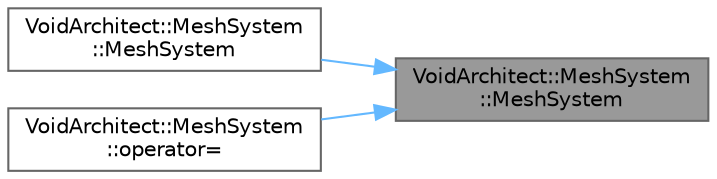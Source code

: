 digraph "VoidArchitect::MeshSystem::MeshSystem"
{
 // LATEX_PDF_SIZE
  bgcolor="transparent";
  edge [fontname=Helvetica,fontsize=10,labelfontname=Helvetica,labelfontsize=10];
  node [fontname=Helvetica,fontsize=10,shape=box,height=0.2,width=0.4];
  rankdir="RL";
  Node1 [id="Node000001",label="VoidArchitect::MeshSystem\l::MeshSystem",height=0.2,width=0.4,color="gray40", fillcolor="grey60", style="filled", fontcolor="black",tooltip=" "];
  Node1 -> Node2 [id="edge1_Node000001_Node000002",dir="back",color="steelblue1",style="solid",tooltip=" "];
  Node2 [id="Node000002",label="VoidArchitect::MeshSystem\l::MeshSystem",height=0.2,width=0.4,color="grey40", fillcolor="white", style="filled",URL="$class_void_architect_1_1_mesh_system.html#a4646d4b29d409c564c9b741351e8ff10",tooltip=" "];
  Node1 -> Node3 [id="edge2_Node000001_Node000003",dir="back",color="steelblue1",style="solid",tooltip=" "];
  Node3 [id="Node000003",label="VoidArchitect::MeshSystem\l::operator=",height=0.2,width=0.4,color="grey40", fillcolor="white", style="filled",URL="$class_void_architect_1_1_mesh_system.html#ac8eea5019f3b801d420d1c4d41df7009",tooltip=" "];
}
